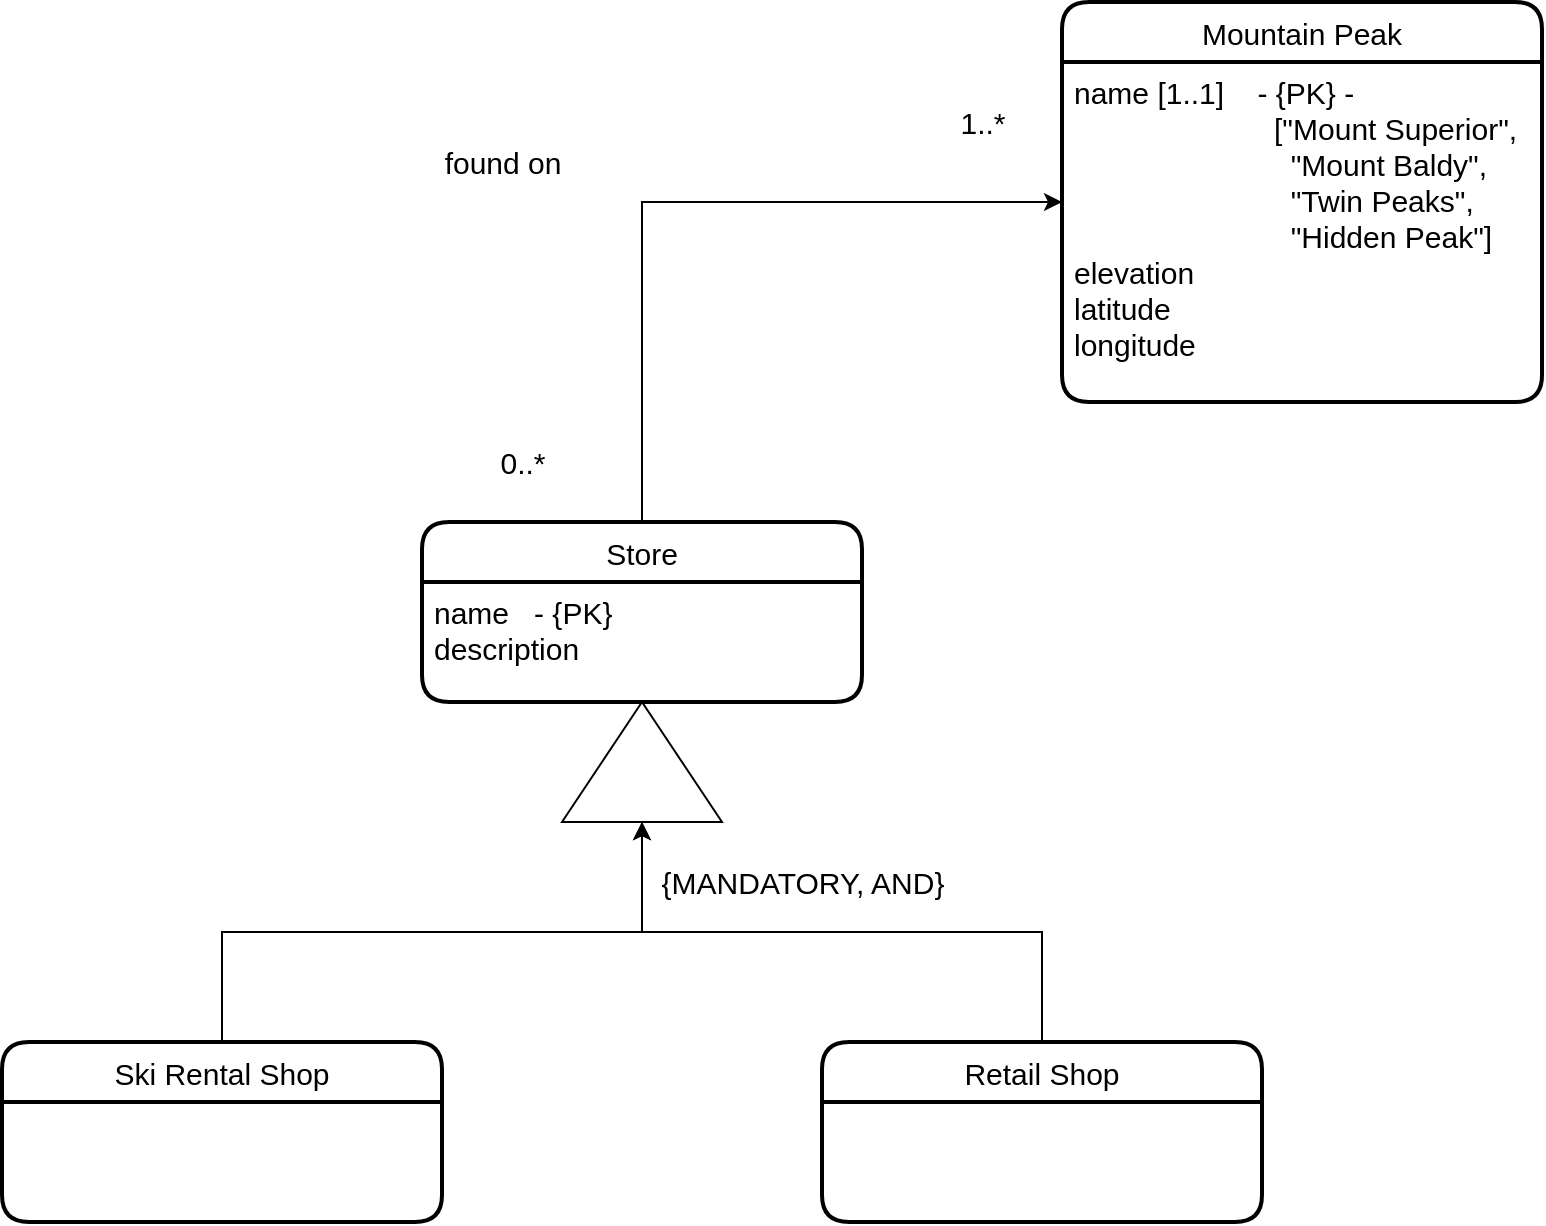 <mxfile version="20.8.5" type="github">
  <diagram id="WIKZO_O39W_F3QcdNPoz" name="Page-1">
    <mxGraphModel dx="1972" dy="755" grid="1" gridSize="10" guides="1" tooltips="1" connect="1" arrows="1" fold="1" page="1" pageScale="1" pageWidth="850" pageHeight="1100" math="0" shadow="0">
      <root>
        <mxCell id="0" />
        <mxCell id="1" parent="0" />
        <mxCell id="__Uh9FplEamvk5oUluky-12" value="Mountain Peak" style="swimlane;childLayout=stackLayout;horizontal=1;startSize=30;horizontalStack=0;rounded=1;fontSize=15;fontStyle=0;strokeWidth=2;resizeParent=0;resizeLast=1;shadow=0;dashed=0;align=center;" vertex="1" parent="1">
          <mxGeometry x="350" y="70" width="240" height="200" as="geometry" />
        </mxCell>
        <mxCell id="__Uh9FplEamvk5oUluky-13" value="name [1..1]    - {PK} - &#xa;                        [&quot;Mount Superior&quot;, &#xa;                          &quot;Mount Baldy&quot;, &#xa;                          &quot;Twin Peaks&quot;, &#xa;                          &quot;Hidden Peak&quot;]&#xa;elevation&#xa;latitude&#xa;longitude&#xa;" style="align=left;strokeColor=none;fillColor=none;spacingLeft=4;fontSize=15;verticalAlign=top;resizable=0;rotatable=0;part=1;" vertex="1" parent="__Uh9FplEamvk5oUluky-12">
          <mxGeometry y="30" width="240" height="170" as="geometry" />
        </mxCell>
        <mxCell id="__Uh9FplEamvk5oUluky-28" style="edgeStyle=orthogonalEdgeStyle;rounded=0;orthogonalLoop=1;jettySize=auto;html=1;exitX=0.5;exitY=0;exitDx=0;exitDy=0;entryX=0;entryY=0.5;entryDx=0;entryDy=0;fontSize=15;" edge="1" parent="1" source="__Uh9FplEamvk5oUluky-15" target="__Uh9FplEamvk5oUluky-12">
          <mxGeometry relative="1" as="geometry" />
        </mxCell>
        <mxCell id="__Uh9FplEamvk5oUluky-15" value="Store" style="swimlane;childLayout=stackLayout;horizontal=1;startSize=30;horizontalStack=0;rounded=1;fontSize=15;fontStyle=0;strokeWidth=2;resizeParent=0;resizeLast=1;shadow=0;dashed=0;align=center;" vertex="1" parent="1">
          <mxGeometry x="30" y="330" width="220" height="90" as="geometry" />
        </mxCell>
        <mxCell id="__Uh9FplEamvk5oUluky-16" value="name   - {PK}&#xa;description&#xa;" style="align=left;strokeColor=none;fillColor=none;spacingLeft=4;fontSize=15;verticalAlign=top;resizable=0;rotatable=0;part=1;" vertex="1" parent="__Uh9FplEamvk5oUluky-15">
          <mxGeometry y="30" width="220" height="60" as="geometry" />
        </mxCell>
        <mxCell id="__Uh9FplEamvk5oUluky-25" style="edgeStyle=orthogonalEdgeStyle;rounded=0;orthogonalLoop=1;jettySize=auto;html=1;exitX=0.5;exitY=0;exitDx=0;exitDy=0;fontSize=15;" edge="1" parent="1" source="__Uh9FplEamvk5oUluky-17" target="__Uh9FplEamvk5oUluky-23">
          <mxGeometry relative="1" as="geometry" />
        </mxCell>
        <mxCell id="__Uh9FplEamvk5oUluky-17" value="Retail Shop" style="swimlane;childLayout=stackLayout;horizontal=1;startSize=30;horizontalStack=0;rounded=1;fontSize=15;fontStyle=0;strokeWidth=2;resizeParent=0;resizeLast=1;shadow=0;dashed=0;align=center;" vertex="1" parent="1">
          <mxGeometry x="230" y="590" width="220" height="90" as="geometry" />
        </mxCell>
        <mxCell id="__Uh9FplEamvk5oUluky-26" style="edgeStyle=orthogonalEdgeStyle;rounded=0;orthogonalLoop=1;jettySize=auto;html=1;exitX=0.5;exitY=0;exitDx=0;exitDy=0;fontSize=15;" edge="1" parent="1" source="__Uh9FplEamvk5oUluky-19" target="__Uh9FplEamvk5oUluky-23">
          <mxGeometry relative="1" as="geometry" />
        </mxCell>
        <mxCell id="__Uh9FplEamvk5oUluky-19" value="Ski Rental Shop" style="swimlane;childLayout=stackLayout;horizontal=1;startSize=30;horizontalStack=0;rounded=1;fontSize=15;fontStyle=0;strokeWidth=2;resizeParent=0;resizeLast=1;shadow=0;dashed=0;align=center;" vertex="1" parent="1">
          <mxGeometry x="-180" y="590" width="220" height="90" as="geometry" />
        </mxCell>
        <mxCell id="__Uh9FplEamvk5oUluky-23" value="" style="triangle;whiteSpace=wrap;html=1;fontSize=15;rotation=-90;" vertex="1" parent="1">
          <mxGeometry x="110" y="410" width="60" height="80" as="geometry" />
        </mxCell>
        <mxCell id="__Uh9FplEamvk5oUluky-27" value="{MANDATORY, AND}" style="text;html=1;align=center;verticalAlign=middle;resizable=0;points=[];autosize=1;strokeColor=none;fillColor=none;fontSize=15;" vertex="1" parent="1">
          <mxGeometry x="135" y="495" width="170" height="30" as="geometry" />
        </mxCell>
        <mxCell id="__Uh9FplEamvk5oUluky-29" value="0..*" style="text;html=1;align=center;verticalAlign=middle;resizable=0;points=[];autosize=1;strokeColor=none;fillColor=none;fontSize=15;" vertex="1" parent="1">
          <mxGeometry x="55" y="285" width="50" height="30" as="geometry" />
        </mxCell>
        <mxCell id="__Uh9FplEamvk5oUluky-30" value="1..*" style="text;html=1;align=center;verticalAlign=middle;resizable=0;points=[];autosize=1;strokeColor=none;fillColor=none;fontSize=15;" vertex="1" parent="1">
          <mxGeometry x="285" y="115" width="50" height="30" as="geometry" />
        </mxCell>
        <mxCell id="__Uh9FplEamvk5oUluky-31" value="found on" style="text;html=1;align=center;verticalAlign=middle;resizable=0;points=[];autosize=1;strokeColor=none;fillColor=none;fontSize=15;" vertex="1" parent="1">
          <mxGeometry x="30" y="135" width="80" height="30" as="geometry" />
        </mxCell>
      </root>
    </mxGraphModel>
  </diagram>
</mxfile>
